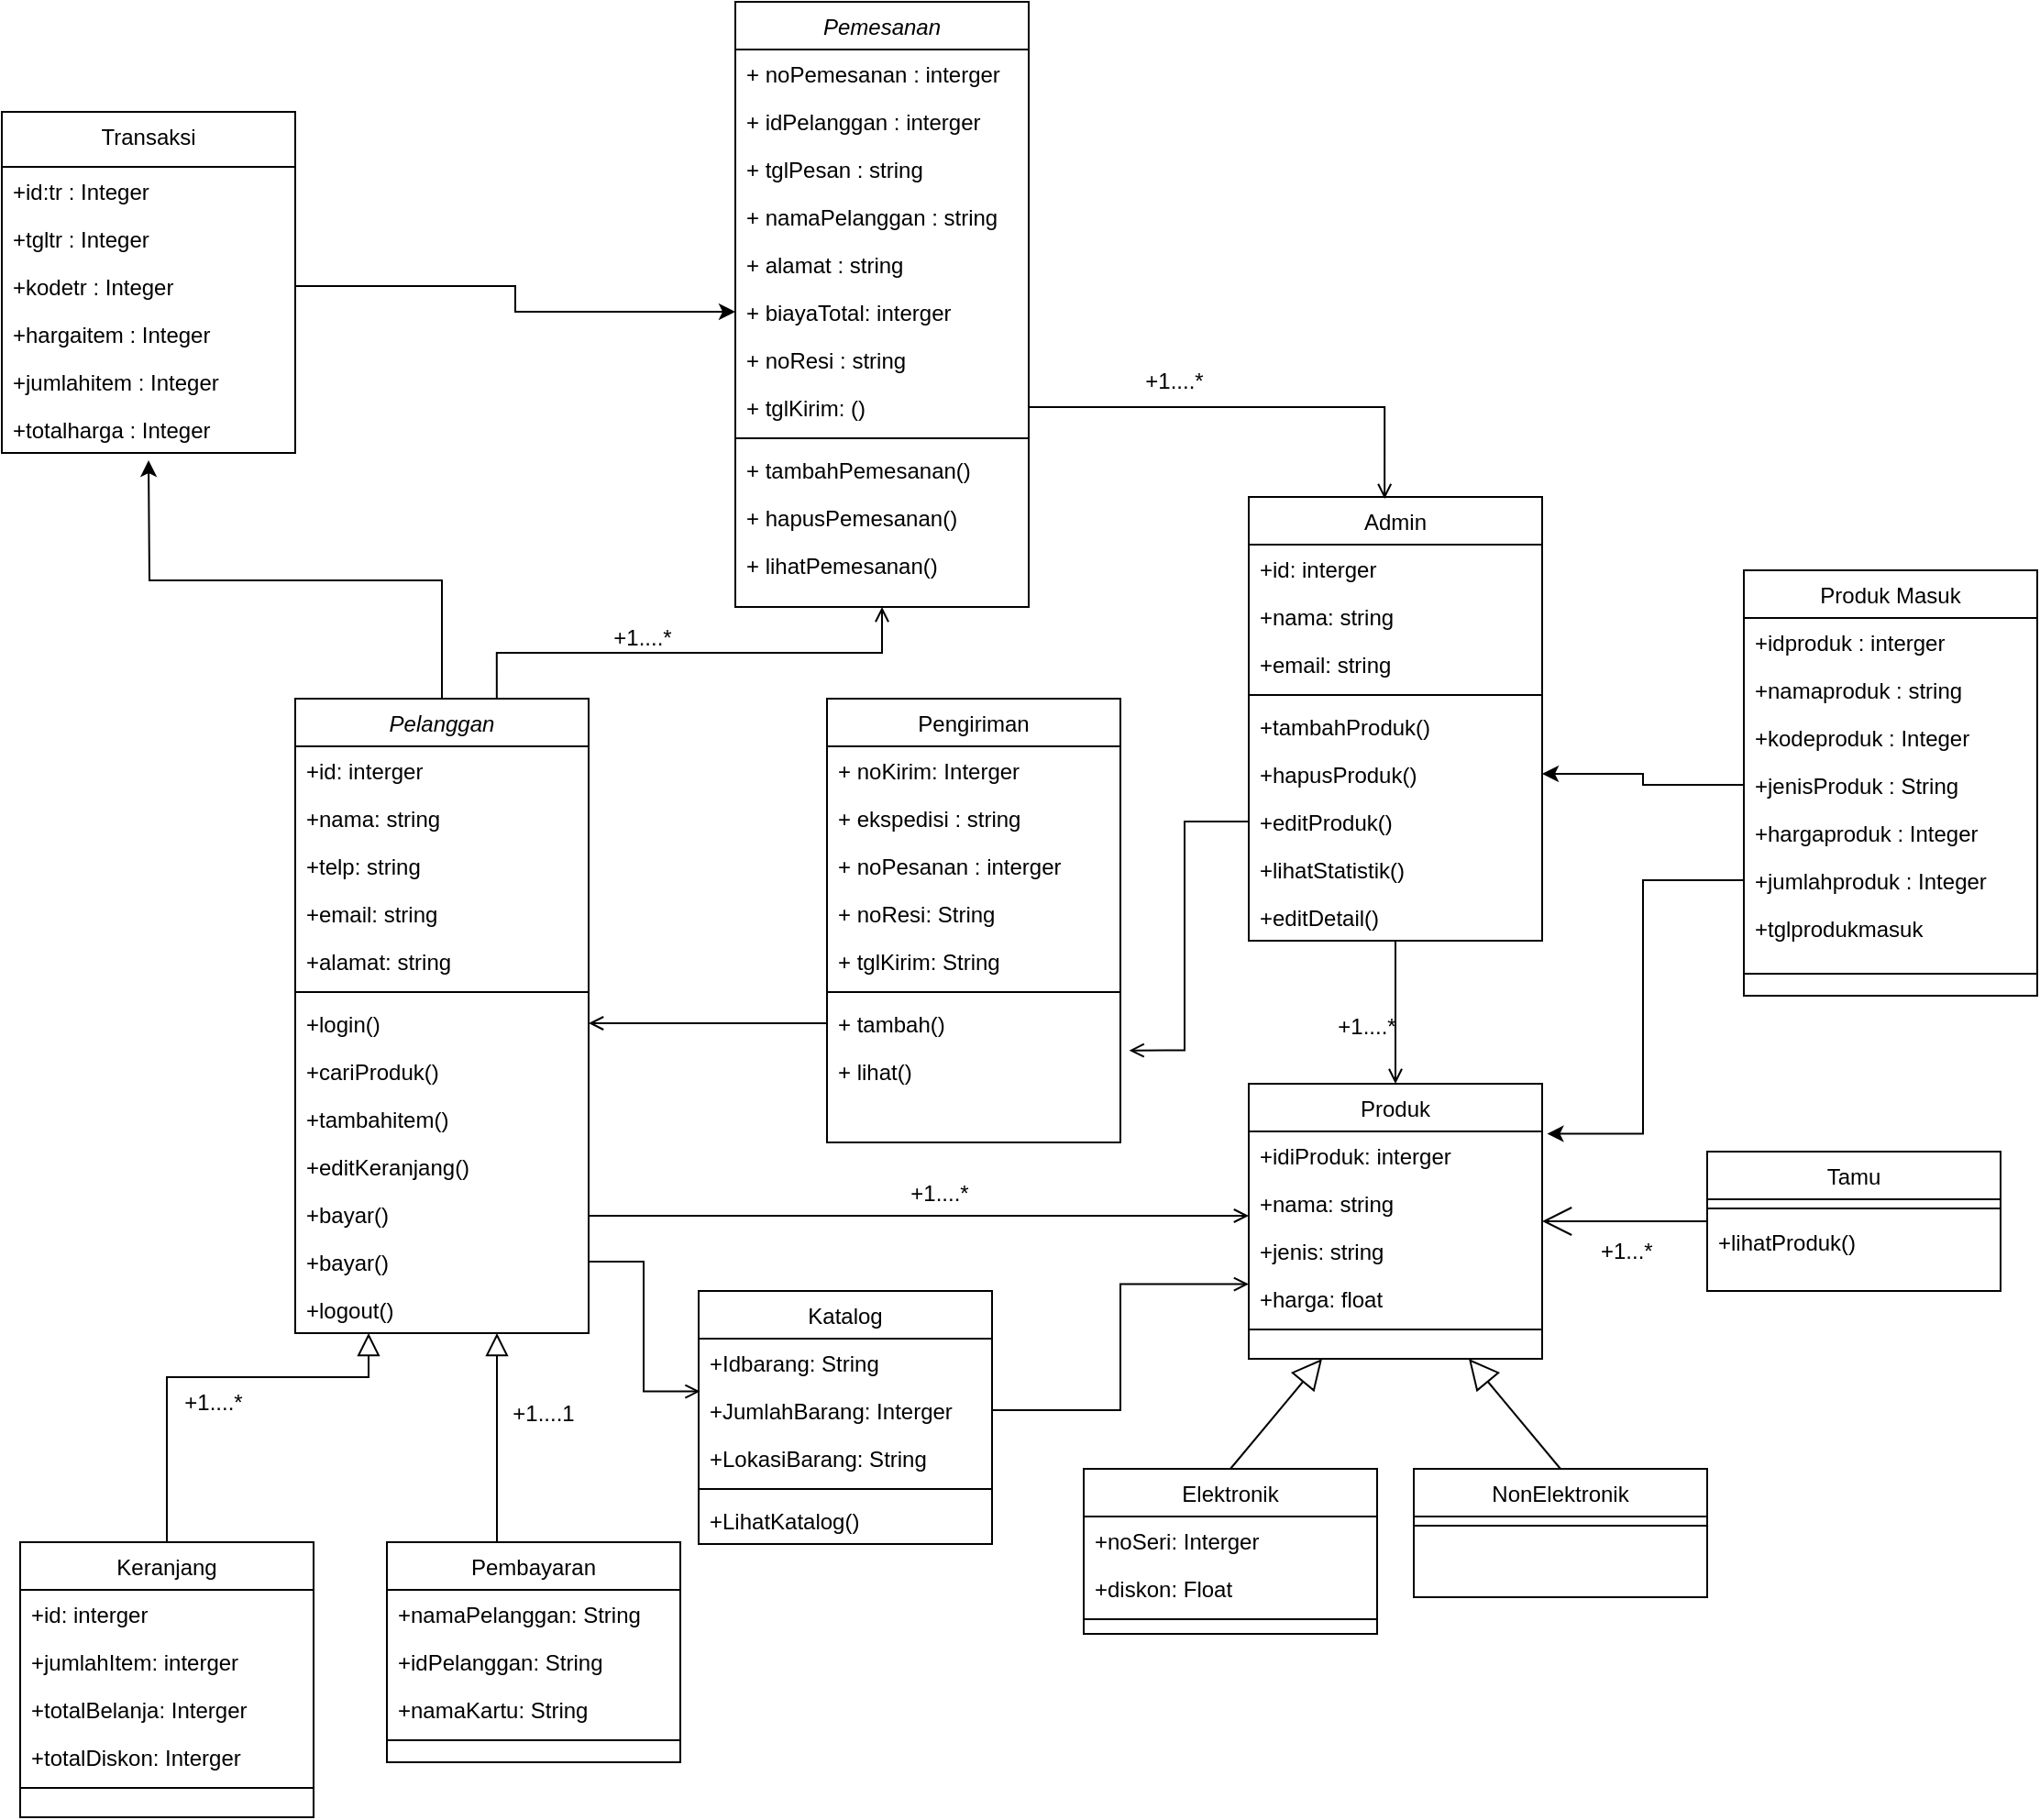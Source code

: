 <mxfile version="16.6.4" type="device"><diagram id="C5RBs43oDa-KdzZeNtuy" name="Page-1"><mxGraphModel dx="2323" dy="1776" grid="1" gridSize="10" guides="1" tooltips="1" connect="1" arrows="1" fold="1" page="1" pageScale="1" pageWidth="827" pageHeight="1169" math="0" shadow="0"><root><mxCell id="WIyWlLk6GJQsqaUBKTNV-0"/><mxCell id="WIyWlLk6GJQsqaUBKTNV-1" parent="WIyWlLk6GJQsqaUBKTNV-0"/><mxCell id="rlSRwvMMrG0tw45ZqBvC-10" style="edgeStyle=orthogonalEdgeStyle;rounded=0;orthogonalLoop=1;jettySize=auto;html=1;exitX=0.5;exitY=0;exitDx=0;exitDy=0;" edge="1" parent="WIyWlLk6GJQsqaUBKTNV-1" source="zkfFHV4jXpPFQw0GAbJ--0"><mxGeometry relative="1" as="geometry"><mxPoint y="-230" as="targetPoint"/></mxGeometry></mxCell><mxCell id="zkfFHV4jXpPFQw0GAbJ--0" value="Pelanggan" style="swimlane;fontStyle=2;align=center;verticalAlign=top;childLayout=stackLayout;horizontal=1;startSize=26;horizontalStack=0;resizeParent=1;resizeLast=0;collapsible=1;marginBottom=0;rounded=0;shadow=0;strokeWidth=1;" parent="WIyWlLk6GJQsqaUBKTNV-1" vertex="1"><mxGeometry x="80" y="-100" width="160" height="346" as="geometry"><mxRectangle x="230" y="140" width="160" height="26" as="alternateBounds"/></mxGeometry></mxCell><mxCell id="zkfFHV4jXpPFQw0GAbJ--1" value="+id: interger" style="text;align=left;verticalAlign=top;spacingLeft=4;spacingRight=4;overflow=hidden;rotatable=0;points=[[0,0.5],[1,0.5]];portConstraint=eastwest;" parent="zkfFHV4jXpPFQw0GAbJ--0" vertex="1"><mxGeometry y="26" width="160" height="26" as="geometry"/></mxCell><mxCell id="zkfFHV4jXpPFQw0GAbJ--2" value="+nama: string" style="text;align=left;verticalAlign=top;spacingLeft=4;spacingRight=4;overflow=hidden;rotatable=0;points=[[0,0.5],[1,0.5]];portConstraint=eastwest;rounded=0;shadow=0;html=0;" parent="zkfFHV4jXpPFQw0GAbJ--0" vertex="1"><mxGeometry y="52" width="160" height="26" as="geometry"/></mxCell><mxCell id="zkfFHV4jXpPFQw0GAbJ--3" value="+telp: string" style="text;align=left;verticalAlign=top;spacingLeft=4;spacingRight=4;overflow=hidden;rotatable=0;points=[[0,0.5],[1,0.5]];portConstraint=eastwest;rounded=0;shadow=0;html=0;" parent="zkfFHV4jXpPFQw0GAbJ--0" vertex="1"><mxGeometry y="78" width="160" height="26" as="geometry"/></mxCell><mxCell id="QtR96xDamvHmjxL80sc--0" value="+email: string" style="text;align=left;verticalAlign=top;spacingLeft=4;spacingRight=4;overflow=hidden;rotatable=0;points=[[0,0.5],[1,0.5]];portConstraint=eastwest;rounded=0;shadow=0;html=0;" parent="zkfFHV4jXpPFQw0GAbJ--0" vertex="1"><mxGeometry y="104" width="160" height="26" as="geometry"/></mxCell><mxCell id="QtR96xDamvHmjxL80sc--1" value="+alamat: string" style="text;align=left;verticalAlign=top;spacingLeft=4;spacingRight=4;overflow=hidden;rotatable=0;points=[[0,0.5],[1,0.5]];portConstraint=eastwest;rounded=0;shadow=0;html=0;" parent="zkfFHV4jXpPFQw0GAbJ--0" vertex="1"><mxGeometry y="130" width="160" height="26" as="geometry"/></mxCell><mxCell id="zkfFHV4jXpPFQw0GAbJ--4" value="" style="line;html=1;strokeWidth=1;align=left;verticalAlign=middle;spacingTop=-1;spacingLeft=3;spacingRight=3;rotatable=0;labelPosition=right;points=[];portConstraint=eastwest;" parent="zkfFHV4jXpPFQw0GAbJ--0" vertex="1"><mxGeometry y="156" width="160" height="8" as="geometry"/></mxCell><mxCell id="zkfFHV4jXpPFQw0GAbJ--5" value="+login()" style="text;align=left;verticalAlign=top;spacingLeft=4;spacingRight=4;overflow=hidden;rotatable=0;points=[[0,0.5],[1,0.5]];portConstraint=eastwest;" parent="zkfFHV4jXpPFQw0GAbJ--0" vertex="1"><mxGeometry y="164" width="160" height="26" as="geometry"/></mxCell><mxCell id="QtR96xDamvHmjxL80sc--2" value="+cariProduk()" style="text;align=left;verticalAlign=top;spacingLeft=4;spacingRight=4;overflow=hidden;rotatable=0;points=[[0,0.5],[1,0.5]];portConstraint=eastwest;" parent="zkfFHV4jXpPFQw0GAbJ--0" vertex="1"><mxGeometry y="190" width="160" height="26" as="geometry"/></mxCell><mxCell id="QtR96xDamvHmjxL80sc--3" value="+tambahitem()" style="text;align=left;verticalAlign=top;spacingLeft=4;spacingRight=4;overflow=hidden;rotatable=0;points=[[0,0.5],[1,0.5]];portConstraint=eastwest;" parent="zkfFHV4jXpPFQw0GAbJ--0" vertex="1"><mxGeometry y="216" width="160" height="26" as="geometry"/></mxCell><mxCell id="QtR96xDamvHmjxL80sc--4" value="+editKeranjang()" style="text;align=left;verticalAlign=top;spacingLeft=4;spacingRight=4;overflow=hidden;rotatable=0;points=[[0,0.5],[1,0.5]];portConstraint=eastwest;" parent="zkfFHV4jXpPFQw0GAbJ--0" vertex="1"><mxGeometry y="242" width="160" height="26" as="geometry"/></mxCell><mxCell id="QtR96xDamvHmjxL80sc--5" value="+bayar()" style="text;align=left;verticalAlign=top;spacingLeft=4;spacingRight=4;overflow=hidden;rotatable=0;points=[[0,0.5],[1,0.5]];portConstraint=eastwest;" parent="zkfFHV4jXpPFQw0GAbJ--0" vertex="1"><mxGeometry y="268" width="160" height="26" as="geometry"/></mxCell><mxCell id="QtR96xDamvHmjxL80sc--7" value="+bayar()" style="text;align=left;verticalAlign=top;spacingLeft=4;spacingRight=4;overflow=hidden;rotatable=0;points=[[0,0.5],[1,0.5]];portConstraint=eastwest;" parent="zkfFHV4jXpPFQw0GAbJ--0" vertex="1"><mxGeometry y="294" width="160" height="26" as="geometry"/></mxCell><mxCell id="QtR96xDamvHmjxL80sc--6" value="+logout()" style="text;align=left;verticalAlign=top;spacingLeft=4;spacingRight=4;overflow=hidden;rotatable=0;points=[[0,0.5],[1,0.5]];portConstraint=eastwest;" parent="zkfFHV4jXpPFQw0GAbJ--0" vertex="1"><mxGeometry y="320" width="160" height="26" as="geometry"/></mxCell><mxCell id="zkfFHV4jXpPFQw0GAbJ--6" value="Keranjang" style="swimlane;fontStyle=0;align=center;verticalAlign=top;childLayout=stackLayout;horizontal=1;startSize=26;horizontalStack=0;resizeParent=1;resizeLast=0;collapsible=1;marginBottom=0;rounded=0;shadow=0;strokeWidth=1;" parent="WIyWlLk6GJQsqaUBKTNV-1" vertex="1"><mxGeometry x="-70" y="360" width="160" height="150" as="geometry"><mxRectangle x="130" y="380" width="160" height="26" as="alternateBounds"/></mxGeometry></mxCell><mxCell id="zkfFHV4jXpPFQw0GAbJ--7" value="+id: interger" style="text;align=left;verticalAlign=top;spacingLeft=4;spacingRight=4;overflow=hidden;rotatable=0;points=[[0,0.5],[1,0.5]];portConstraint=eastwest;" parent="zkfFHV4jXpPFQw0GAbJ--6" vertex="1"><mxGeometry y="26" width="160" height="26" as="geometry"/></mxCell><mxCell id="zkfFHV4jXpPFQw0GAbJ--8" value="+jumlahItem: interger" style="text;align=left;verticalAlign=top;spacingLeft=4;spacingRight=4;overflow=hidden;rotatable=0;points=[[0,0.5],[1,0.5]];portConstraint=eastwest;rounded=0;shadow=0;html=0;" parent="zkfFHV4jXpPFQw0GAbJ--6" vertex="1"><mxGeometry y="52" width="160" height="26" as="geometry"/></mxCell><mxCell id="QtR96xDamvHmjxL80sc--15" value="+totalBelanja: Interger" style="text;align=left;verticalAlign=top;spacingLeft=4;spacingRight=4;overflow=hidden;rotatable=0;points=[[0,0.5],[1,0.5]];portConstraint=eastwest;" parent="zkfFHV4jXpPFQw0GAbJ--6" vertex="1"><mxGeometry y="78" width="160" height="26" as="geometry"/></mxCell><mxCell id="QtR96xDamvHmjxL80sc--16" value="+totalDiskon: Interger" style="text;align=left;verticalAlign=top;spacingLeft=4;spacingRight=4;overflow=hidden;rotatable=0;points=[[0,0.5],[1,0.5]];portConstraint=eastwest;" parent="zkfFHV4jXpPFQw0GAbJ--6" vertex="1"><mxGeometry y="104" width="160" height="26" as="geometry"/></mxCell><mxCell id="zkfFHV4jXpPFQw0GAbJ--9" value="" style="line;html=1;strokeWidth=1;align=left;verticalAlign=middle;spacingTop=-1;spacingLeft=3;spacingRight=3;rotatable=0;labelPosition=right;points=[];portConstraint=eastwest;" parent="zkfFHV4jXpPFQw0GAbJ--6" vertex="1"><mxGeometry y="130" width="160" height="8" as="geometry"/></mxCell><mxCell id="zkfFHV4jXpPFQw0GAbJ--12" value="" style="endArrow=block;endSize=10;endFill=0;shadow=0;strokeWidth=1;rounded=0;edgeStyle=elbowEdgeStyle;elbow=vertical;" parent="WIyWlLk6GJQsqaUBKTNV-1" source="zkfFHV4jXpPFQw0GAbJ--6" target="zkfFHV4jXpPFQw0GAbJ--0" edge="1"><mxGeometry width="160" relative="1" as="geometry"><mxPoint x="200" y="203" as="sourcePoint"/><mxPoint x="200" y="203" as="targetPoint"/><Array as="points"><mxPoint x="120" y="270"/></Array></mxGeometry></mxCell><mxCell id="zkfFHV4jXpPFQw0GAbJ--13" value="Pembayaran" style="swimlane;fontStyle=0;align=center;verticalAlign=top;childLayout=stackLayout;horizontal=1;startSize=26;horizontalStack=0;resizeParent=1;resizeLast=0;collapsible=1;marginBottom=0;rounded=0;shadow=0;strokeWidth=1;" parent="WIyWlLk6GJQsqaUBKTNV-1" vertex="1"><mxGeometry x="130" y="360" width="160" height="120" as="geometry"><mxRectangle x="340" y="380" width="170" height="26" as="alternateBounds"/></mxGeometry></mxCell><mxCell id="zkfFHV4jXpPFQw0GAbJ--14" value="+namaPelanggan: String" style="text;align=left;verticalAlign=top;spacingLeft=4;spacingRight=4;overflow=hidden;rotatable=0;points=[[0,0.5],[1,0.5]];portConstraint=eastwest;" parent="zkfFHV4jXpPFQw0GAbJ--13" vertex="1"><mxGeometry y="26" width="160" height="26" as="geometry"/></mxCell><mxCell id="QtR96xDamvHmjxL80sc--17" value="+idPelanggan: String" style="text;align=left;verticalAlign=top;spacingLeft=4;spacingRight=4;overflow=hidden;rotatable=0;points=[[0,0.5],[1,0.5]];portConstraint=eastwest;" parent="zkfFHV4jXpPFQw0GAbJ--13" vertex="1"><mxGeometry y="52" width="160" height="26" as="geometry"/></mxCell><mxCell id="QtR96xDamvHmjxL80sc--18" value="+namaKartu: String" style="text;align=left;verticalAlign=top;spacingLeft=4;spacingRight=4;overflow=hidden;rotatable=0;points=[[0,0.5],[1,0.5]];portConstraint=eastwest;" parent="zkfFHV4jXpPFQw0GAbJ--13" vertex="1"><mxGeometry y="78" width="160" height="26" as="geometry"/></mxCell><mxCell id="zkfFHV4jXpPFQw0GAbJ--15" value="" style="line;html=1;strokeWidth=1;align=left;verticalAlign=middle;spacingTop=-1;spacingLeft=3;spacingRight=3;rotatable=0;labelPosition=right;points=[];portConstraint=eastwest;" parent="zkfFHV4jXpPFQw0GAbJ--13" vertex="1"><mxGeometry y="104" width="160" height="8" as="geometry"/></mxCell><mxCell id="zkfFHV4jXpPFQw0GAbJ--16" value="" style="endArrow=block;endSize=10;endFill=0;shadow=0;strokeWidth=1;rounded=0;edgeStyle=elbowEdgeStyle;elbow=vertical;" parent="WIyWlLk6GJQsqaUBKTNV-1" source="zkfFHV4jXpPFQw0GAbJ--13" target="zkfFHV4jXpPFQw0GAbJ--0" edge="1"><mxGeometry width="160" relative="1" as="geometry"><mxPoint x="210" y="373" as="sourcePoint"/><mxPoint x="310" y="271" as="targetPoint"/><Array as="points"><mxPoint x="190" y="280"/></Array></mxGeometry></mxCell><mxCell id="zkfFHV4jXpPFQw0GAbJ--17" value="Produk" style="swimlane;fontStyle=0;align=center;verticalAlign=top;childLayout=stackLayout;horizontal=1;startSize=26;horizontalStack=0;resizeParent=1;resizeLast=0;collapsible=1;marginBottom=0;rounded=0;shadow=0;strokeWidth=1;" parent="WIyWlLk6GJQsqaUBKTNV-1" vertex="1"><mxGeometry x="600" y="110" width="160" height="150" as="geometry"><mxRectangle x="550" y="140" width="160" height="26" as="alternateBounds"/></mxGeometry></mxCell><mxCell id="zkfFHV4jXpPFQw0GAbJ--18" value="+idiProduk: interger" style="text;align=left;verticalAlign=top;spacingLeft=4;spacingRight=4;overflow=hidden;rotatable=0;points=[[0,0.5],[1,0.5]];portConstraint=eastwest;" parent="zkfFHV4jXpPFQw0GAbJ--17" vertex="1"><mxGeometry y="26" width="160" height="26" as="geometry"/></mxCell><mxCell id="zkfFHV4jXpPFQw0GAbJ--19" value="+nama: string" style="text;align=left;verticalAlign=top;spacingLeft=4;spacingRight=4;overflow=hidden;rotatable=0;points=[[0,0.5],[1,0.5]];portConstraint=eastwest;rounded=0;shadow=0;html=0;" parent="zkfFHV4jXpPFQw0GAbJ--17" vertex="1"><mxGeometry y="52" width="160" height="26" as="geometry"/></mxCell><mxCell id="zkfFHV4jXpPFQw0GAbJ--20" value="+jenis: string" style="text;align=left;verticalAlign=top;spacingLeft=4;spacingRight=4;overflow=hidden;rotatable=0;points=[[0,0.5],[1,0.5]];portConstraint=eastwest;rounded=0;shadow=0;html=0;" parent="zkfFHV4jXpPFQw0GAbJ--17" vertex="1"><mxGeometry y="78" width="160" height="26" as="geometry"/></mxCell><mxCell id="zkfFHV4jXpPFQw0GAbJ--21" value="+harga: float" style="text;align=left;verticalAlign=top;spacingLeft=4;spacingRight=4;overflow=hidden;rotatable=0;points=[[0,0.5],[1,0.5]];portConstraint=eastwest;rounded=0;shadow=0;html=0;" parent="zkfFHV4jXpPFQw0GAbJ--17" vertex="1"><mxGeometry y="104" width="160" height="26" as="geometry"/></mxCell><mxCell id="zkfFHV4jXpPFQw0GAbJ--23" value="" style="line;html=1;strokeWidth=1;align=left;verticalAlign=middle;spacingTop=-1;spacingLeft=3;spacingRight=3;rotatable=0;labelPosition=right;points=[];portConstraint=eastwest;" parent="zkfFHV4jXpPFQw0GAbJ--17" vertex="1"><mxGeometry y="130" width="160" height="8" as="geometry"/></mxCell><mxCell id="zkfFHV4jXpPFQw0GAbJ--26" value="" style="endArrow=open;shadow=0;strokeWidth=1;rounded=0;endFill=1;edgeStyle=elbowEdgeStyle;elbow=vertical;exitX=1;exitY=0.5;exitDx=0;exitDy=0;" parent="WIyWlLk6GJQsqaUBKTNV-1" source="QtR96xDamvHmjxL80sc--5" edge="1"><mxGeometry x="0.5" y="41" relative="1" as="geometry"><mxPoint x="360" y="182.995" as="sourcePoint"/><mxPoint x="600" y="182.995" as="targetPoint"/><mxPoint x="-40" y="32" as="offset"/></mxGeometry></mxCell><mxCell id="zkfFHV4jXpPFQw0GAbJ--28" value="" style="resizable=0;align=right;verticalAlign=bottom;labelBackgroundColor=none;fontSize=12;" parent="zkfFHV4jXpPFQw0GAbJ--26" connectable="0" vertex="1"><mxGeometry x="1" relative="1" as="geometry"><mxPoint x="-7" y="4" as="offset"/></mxGeometry></mxCell><mxCell id="zkfFHV4jXpPFQw0GAbJ--29" value="+1....*" style="text;html=1;resizable=0;points=[];;align=center;verticalAlign=middle;labelBackgroundColor=none;rounded=0;shadow=0;strokeWidth=1;fontSize=12;" parent="zkfFHV4jXpPFQw0GAbJ--26" vertex="1" connectable="0"><mxGeometry x="0.5" y="49" relative="1" as="geometry"><mxPoint x="-80" y="37" as="offset"/></mxGeometry></mxCell><mxCell id="UaAKFUii7prYwrloWA6o-2" style="edgeStyle=orthogonalEdgeStyle;rounded=0;orthogonalLoop=1;jettySize=auto;html=1;endArrow=open;endFill=0;" parent="WIyWlLk6GJQsqaUBKTNV-1" source="QtR96xDamvHmjxL80sc--8" target="zkfFHV4jXpPFQw0GAbJ--17" edge="1"><mxGeometry relative="1" as="geometry"/></mxCell><mxCell id="QtR96xDamvHmjxL80sc--8" value="Admin" style="swimlane;fontStyle=0;align=center;verticalAlign=top;childLayout=stackLayout;horizontal=1;startSize=26;horizontalStack=0;resizeParent=1;resizeLast=0;collapsible=1;marginBottom=0;rounded=0;shadow=0;strokeWidth=1;" parent="WIyWlLk6GJQsqaUBKTNV-1" vertex="1"><mxGeometry x="600" y="-210" width="160" height="242" as="geometry"><mxRectangle x="550" y="140" width="160" height="26" as="alternateBounds"/></mxGeometry></mxCell><mxCell id="QtR96xDamvHmjxL80sc--9" value="+id: interger" style="text;align=left;verticalAlign=top;spacingLeft=4;spacingRight=4;overflow=hidden;rotatable=0;points=[[0,0.5],[1,0.5]];portConstraint=eastwest;" parent="QtR96xDamvHmjxL80sc--8" vertex="1"><mxGeometry y="26" width="160" height="26" as="geometry"/></mxCell><mxCell id="QtR96xDamvHmjxL80sc--10" value="+nama: string" style="text;align=left;verticalAlign=top;spacingLeft=4;spacingRight=4;overflow=hidden;rotatable=0;points=[[0,0.5],[1,0.5]];portConstraint=eastwest;rounded=0;shadow=0;html=0;" parent="QtR96xDamvHmjxL80sc--8" vertex="1"><mxGeometry y="52" width="160" height="26" as="geometry"/></mxCell><mxCell id="QtR96xDamvHmjxL80sc--11" value="+email: string" style="text;align=left;verticalAlign=top;spacingLeft=4;spacingRight=4;overflow=hidden;rotatable=0;points=[[0,0.5],[1,0.5]];portConstraint=eastwest;rounded=0;shadow=0;html=0;" parent="QtR96xDamvHmjxL80sc--8" vertex="1"><mxGeometry y="78" width="160" height="26" as="geometry"/></mxCell><mxCell id="QtR96xDamvHmjxL80sc--13" value="" style="line;html=1;strokeWidth=1;align=left;verticalAlign=middle;spacingTop=-1;spacingLeft=3;spacingRight=3;rotatable=0;labelPosition=right;points=[];portConstraint=eastwest;" parent="QtR96xDamvHmjxL80sc--8" vertex="1"><mxGeometry y="104" width="160" height="8" as="geometry"/></mxCell><mxCell id="QtR96xDamvHmjxL80sc--14" value="+tambahProduk()" style="text;align=left;verticalAlign=top;spacingLeft=4;spacingRight=4;overflow=hidden;rotatable=0;points=[[0,0.5],[1,0.5]];portConstraint=eastwest;" parent="QtR96xDamvHmjxL80sc--8" vertex="1"><mxGeometry y="112" width="160" height="26" as="geometry"/></mxCell><mxCell id="QtR96xDamvHmjxL80sc--36" value="+hapusProduk()" style="text;align=left;verticalAlign=top;spacingLeft=4;spacingRight=4;overflow=hidden;rotatable=0;points=[[0,0.5],[1,0.5]];portConstraint=eastwest;" parent="QtR96xDamvHmjxL80sc--8" vertex="1"><mxGeometry y="138" width="160" height="26" as="geometry"/></mxCell><mxCell id="QtR96xDamvHmjxL80sc--37" value="+editProduk()" style="text;align=left;verticalAlign=top;spacingLeft=4;spacingRight=4;overflow=hidden;rotatable=0;points=[[0,0.5],[1,0.5]];portConstraint=eastwest;" parent="QtR96xDamvHmjxL80sc--8" vertex="1"><mxGeometry y="164" width="160" height="26" as="geometry"/></mxCell><mxCell id="QtR96xDamvHmjxL80sc--39" value="+lihatStatistik()" style="text;align=left;verticalAlign=top;spacingLeft=4;spacingRight=4;overflow=hidden;rotatable=0;points=[[0,0.5],[1,0.5]];portConstraint=eastwest;" parent="QtR96xDamvHmjxL80sc--8" vertex="1"><mxGeometry y="190" width="160" height="26" as="geometry"/></mxCell><mxCell id="QtR96xDamvHmjxL80sc--38" value="+editDetail()" style="text;align=left;verticalAlign=top;spacingLeft=4;spacingRight=4;overflow=hidden;rotatable=0;points=[[0,0.5],[1,0.5]];portConstraint=eastwest;" parent="QtR96xDamvHmjxL80sc--8" vertex="1"><mxGeometry y="216" width="160" height="26" as="geometry"/></mxCell><mxCell id="QtR96xDamvHmjxL80sc--28" style="rounded=0;orthogonalLoop=1;jettySize=auto;html=1;exitX=0.5;exitY=0;exitDx=0;exitDy=0;endArrow=block;endFill=0;endSize=14;entryX=0.25;entryY=1;entryDx=0;entryDy=0;" parent="WIyWlLk6GJQsqaUBKTNV-1" source="QtR96xDamvHmjxL80sc--19" target="zkfFHV4jXpPFQw0GAbJ--17" edge="1"><mxGeometry relative="1" as="geometry"><mxPoint x="650" y="260" as="targetPoint"/></mxGeometry></mxCell><mxCell id="QtR96xDamvHmjxL80sc--19" value="Elektronik" style="swimlane;fontStyle=0;align=center;verticalAlign=top;childLayout=stackLayout;horizontal=1;startSize=26;horizontalStack=0;resizeParent=1;resizeLast=0;collapsible=1;marginBottom=0;rounded=0;shadow=0;strokeWidth=1;" parent="WIyWlLk6GJQsqaUBKTNV-1" vertex="1"><mxGeometry x="510" y="320" width="160" height="90" as="geometry"><mxRectangle x="340" y="380" width="170" height="26" as="alternateBounds"/></mxGeometry></mxCell><mxCell id="QtR96xDamvHmjxL80sc--20" value="+noSeri: Interger" style="text;align=left;verticalAlign=top;spacingLeft=4;spacingRight=4;overflow=hidden;rotatable=0;points=[[0,0.5],[1,0.5]];portConstraint=eastwest;" parent="QtR96xDamvHmjxL80sc--19" vertex="1"><mxGeometry y="26" width="160" height="26" as="geometry"/></mxCell><mxCell id="QtR96xDamvHmjxL80sc--21" value="+diskon: Float" style="text;align=left;verticalAlign=top;spacingLeft=4;spacingRight=4;overflow=hidden;rotatable=0;points=[[0,0.5],[1,0.5]];portConstraint=eastwest;" parent="QtR96xDamvHmjxL80sc--19" vertex="1"><mxGeometry y="52" width="160" height="26" as="geometry"/></mxCell><mxCell id="QtR96xDamvHmjxL80sc--23" value="" style="line;html=1;strokeWidth=1;align=left;verticalAlign=middle;spacingTop=-1;spacingLeft=3;spacingRight=3;rotatable=0;labelPosition=right;points=[];portConstraint=eastwest;" parent="QtR96xDamvHmjxL80sc--19" vertex="1"><mxGeometry y="78" width="160" height="8" as="geometry"/></mxCell><mxCell id="QtR96xDamvHmjxL80sc--29" style="rounded=0;orthogonalLoop=1;jettySize=auto;html=1;exitX=0.5;exitY=0;exitDx=0;exitDy=0;entryX=0.75;entryY=1;entryDx=0;entryDy=0;endSize=14;endArrow=block;endFill=0;" parent="WIyWlLk6GJQsqaUBKTNV-1" source="QtR96xDamvHmjxL80sc--24" target="zkfFHV4jXpPFQw0GAbJ--17" edge="1"><mxGeometry relative="1" as="geometry"/></mxCell><mxCell id="QtR96xDamvHmjxL80sc--24" value="NonElektronik" style="swimlane;fontStyle=0;align=center;verticalAlign=top;childLayout=stackLayout;horizontal=1;startSize=26;horizontalStack=0;resizeParent=1;resizeLast=0;collapsible=1;marginBottom=0;rounded=0;shadow=0;strokeWidth=1;" parent="WIyWlLk6GJQsqaUBKTNV-1" vertex="1"><mxGeometry x="690" y="320" width="160" height="70" as="geometry"><mxRectangle x="340" y="380" width="170" height="26" as="alternateBounds"/></mxGeometry></mxCell><mxCell id="QtR96xDamvHmjxL80sc--27" value="" style="line;html=1;strokeWidth=1;align=left;verticalAlign=middle;spacingTop=-1;spacingLeft=3;spacingRight=3;rotatable=0;labelPosition=right;points=[];portConstraint=eastwest;" parent="QtR96xDamvHmjxL80sc--24" vertex="1"><mxGeometry y="26" width="160" height="10" as="geometry"/></mxCell><mxCell id="QtR96xDamvHmjxL80sc--30" value="Tamu" style="swimlane;fontStyle=0;align=center;verticalAlign=top;childLayout=stackLayout;horizontal=1;startSize=26;horizontalStack=0;resizeParent=1;resizeLast=0;collapsible=1;marginBottom=0;rounded=0;shadow=0;strokeWidth=1;" parent="WIyWlLk6GJQsqaUBKTNV-1" vertex="1"><mxGeometry x="850" y="147" width="160" height="76" as="geometry"><mxRectangle x="340" y="380" width="170" height="26" as="alternateBounds"/></mxGeometry></mxCell><mxCell id="QtR96xDamvHmjxL80sc--31" value="" style="line;html=1;strokeWidth=1;align=left;verticalAlign=middle;spacingTop=-1;spacingLeft=3;spacingRight=3;rotatable=0;labelPosition=right;points=[];portConstraint=eastwest;" parent="QtR96xDamvHmjxL80sc--30" vertex="1"><mxGeometry y="26" width="160" height="10" as="geometry"/></mxCell><mxCell id="QtR96xDamvHmjxL80sc--32" value="+lihatProduk()" style="text;align=left;verticalAlign=top;spacingLeft=4;spacingRight=4;overflow=hidden;rotatable=0;points=[[0,0.5],[1,0.5]];portConstraint=eastwest;" parent="QtR96xDamvHmjxL80sc--30" vertex="1"><mxGeometry y="36" width="160" height="26" as="geometry"/></mxCell><mxCell id="QtR96xDamvHmjxL80sc--33" style="rounded=0;orthogonalLoop=1;jettySize=auto;html=1;endSize=14;endArrow=open;endFill=0;" parent="WIyWlLk6GJQsqaUBKTNV-1" source="QtR96xDamvHmjxL80sc--30" target="zkfFHV4jXpPFQw0GAbJ--17" edge="1"><mxGeometry relative="1" as="geometry"><mxPoint x="850" y="190" as="sourcePoint"/><mxPoint x="800" y="130" as="targetPoint"/></mxGeometry></mxCell><mxCell id="QtR96xDamvHmjxL80sc--35" value="+1...*" style="resizable=0;align=left;verticalAlign=bottom;labelBackgroundColor=none;fontSize=12;" parent="WIyWlLk6GJQsqaUBKTNV-1" connectable="0" vertex="1"><mxGeometry x="790" y="209.996" as="geometry"/></mxCell><mxCell id="UaAKFUii7prYwrloWA6o-0" value="+1....1" style="text;html=1;resizable=0;points=[];;align=center;verticalAlign=middle;labelBackgroundColor=none;rounded=0;shadow=0;strokeWidth=1;fontSize=12;" parent="WIyWlLk6GJQsqaUBKTNV-1" vertex="1" connectable="0"><mxGeometry x="250.001" y="246.0" as="geometry"><mxPoint x="-35" y="44" as="offset"/></mxGeometry></mxCell><mxCell id="UaAKFUii7prYwrloWA6o-1" value="+1....*" style="text;html=1;resizable=0;points=[];;align=center;verticalAlign=middle;labelBackgroundColor=none;rounded=0;shadow=0;strokeWidth=1;fontSize=12;" parent="WIyWlLk6GJQsqaUBKTNV-1" vertex="1" connectable="0"><mxGeometry x="70.001" y="240.0" as="geometry"><mxPoint x="-35" y="44" as="offset"/></mxGeometry></mxCell><mxCell id="UaAKFUii7prYwrloWA6o-3" value="+1....*" style="text;html=1;resizable=0;points=[];;align=center;verticalAlign=middle;labelBackgroundColor=none;rounded=0;shadow=0;strokeWidth=1;fontSize=12;" parent="WIyWlLk6GJQsqaUBKTNV-1" vertex="1" connectable="0"><mxGeometry x="590.002" y="146.998" as="geometry"><mxPoint x="74" y="-68" as="offset"/></mxGeometry></mxCell><mxCell id="UaAKFUii7prYwrloWA6o-18" style="edgeStyle=orthogonalEdgeStyle;rounded=0;orthogonalLoop=1;jettySize=auto;html=1;exitX=0.5;exitY=1;exitDx=0;exitDy=0;entryX=0.687;entryY=0;entryDx=0;entryDy=0;entryPerimeter=0;endArrow=none;endFill=0;startArrow=open;startFill=0;" parent="WIyWlLk6GJQsqaUBKTNV-1" source="UaAKFUii7prYwrloWA6o-4" target="zkfFHV4jXpPFQw0GAbJ--0" edge="1"><mxGeometry relative="1" as="geometry"/></mxCell><mxCell id="UaAKFUii7prYwrloWA6o-4" value="Pemesanan" style="swimlane;fontStyle=2;align=center;verticalAlign=top;childLayout=stackLayout;horizontal=1;startSize=26;horizontalStack=0;resizeParent=1;resizeLast=0;collapsible=1;marginBottom=0;rounded=0;shadow=0;strokeWidth=1;" parent="WIyWlLk6GJQsqaUBKTNV-1" vertex="1"><mxGeometry x="320" y="-480" width="160" height="330" as="geometry"><mxRectangle x="230" y="140" width="160" height="26" as="alternateBounds"/></mxGeometry></mxCell><mxCell id="UaAKFUii7prYwrloWA6o-5" value="+ noPemesanan : interger" style="text;align=left;verticalAlign=top;spacingLeft=4;spacingRight=4;overflow=hidden;rotatable=0;points=[[0,0.5],[1,0.5]];portConstraint=eastwest;" parent="UaAKFUii7prYwrloWA6o-4" vertex="1"><mxGeometry y="26" width="160" height="26" as="geometry"/></mxCell><mxCell id="UaAKFUii7prYwrloWA6o-6" value="+ idPelanggan : interger" style="text;align=left;verticalAlign=top;spacingLeft=4;spacingRight=4;overflow=hidden;rotatable=0;points=[[0,0.5],[1,0.5]];portConstraint=eastwest;rounded=0;shadow=0;html=0;" parent="UaAKFUii7prYwrloWA6o-4" vertex="1"><mxGeometry y="52" width="160" height="26" as="geometry"/></mxCell><mxCell id="UaAKFUii7prYwrloWA6o-7" value="+ tglPesan : string" style="text;align=left;verticalAlign=top;spacingLeft=4;spacingRight=4;overflow=hidden;rotatable=0;points=[[0,0.5],[1,0.5]];portConstraint=eastwest;rounded=0;shadow=0;html=0;" parent="UaAKFUii7prYwrloWA6o-4" vertex="1"><mxGeometry y="78" width="160" height="26" as="geometry"/></mxCell><mxCell id="UaAKFUii7prYwrloWA6o-8" value="+ namaPelanggan : string" style="text;align=left;verticalAlign=top;spacingLeft=4;spacingRight=4;overflow=hidden;rotatable=0;points=[[0,0.5],[1,0.5]];portConstraint=eastwest;rounded=0;shadow=0;html=0;" parent="UaAKFUii7prYwrloWA6o-4" vertex="1"><mxGeometry y="104" width="160" height="26" as="geometry"/></mxCell><mxCell id="UaAKFUii7prYwrloWA6o-9" value="+ alamat : string" style="text;align=left;verticalAlign=top;spacingLeft=4;spacingRight=4;overflow=hidden;rotatable=0;points=[[0,0.5],[1,0.5]];portConstraint=eastwest;rounded=0;shadow=0;html=0;" parent="UaAKFUii7prYwrloWA6o-4" vertex="1"><mxGeometry y="130" width="160" height="26" as="geometry"/></mxCell><mxCell id="UaAKFUii7prYwrloWA6o-10" value="+ biayaTotal: interger" style="text;align=left;verticalAlign=top;spacingLeft=4;spacingRight=4;overflow=hidden;rotatable=0;points=[[0,0.5],[1,0.5]];portConstraint=eastwest;rounded=0;shadow=0;html=0;" parent="UaAKFUii7prYwrloWA6o-4" vertex="1"><mxGeometry y="156" width="160" height="26" as="geometry"/></mxCell><mxCell id="UaAKFUii7prYwrloWA6o-11" value="+ noResi : string" style="text;align=left;verticalAlign=top;spacingLeft=4;spacingRight=4;overflow=hidden;rotatable=0;points=[[0,0.5],[1,0.5]];portConstraint=eastwest;rounded=0;shadow=0;html=0;" parent="UaAKFUii7prYwrloWA6o-4" vertex="1"><mxGeometry y="182" width="160" height="26" as="geometry"/></mxCell><mxCell id="UaAKFUii7prYwrloWA6o-12" value="+ tglKirim: ()" style="text;align=left;verticalAlign=top;spacingLeft=4;spacingRight=4;overflow=hidden;rotatable=0;points=[[0,0.5],[1,0.5]];portConstraint=eastwest;rounded=0;shadow=0;html=0;" parent="UaAKFUii7prYwrloWA6o-4" vertex="1"><mxGeometry y="208" width="160" height="26" as="geometry"/></mxCell><mxCell id="UaAKFUii7prYwrloWA6o-13" value="" style="line;html=1;strokeWidth=1;align=left;verticalAlign=middle;spacingTop=-1;spacingLeft=3;spacingRight=3;rotatable=0;labelPosition=right;points=[];portConstraint=eastwest;" parent="UaAKFUii7prYwrloWA6o-4" vertex="1"><mxGeometry y="234" width="160" height="8" as="geometry"/></mxCell><mxCell id="UaAKFUii7prYwrloWA6o-14" value="+ tambahPemesanan()" style="text;align=left;verticalAlign=top;spacingLeft=4;spacingRight=4;overflow=hidden;rotatable=0;points=[[0,0.5],[1,0.5]];portConstraint=eastwest;rounded=0;shadow=0;html=0;" parent="UaAKFUii7prYwrloWA6o-4" vertex="1"><mxGeometry y="242" width="160" height="26" as="geometry"/></mxCell><mxCell id="UaAKFUii7prYwrloWA6o-15" value="+ hapusPemesanan()" style="text;align=left;verticalAlign=top;spacingLeft=4;spacingRight=4;overflow=hidden;rotatable=0;points=[[0,0.5],[1,0.5]];portConstraint=eastwest;rounded=0;shadow=0;html=0;" parent="UaAKFUii7prYwrloWA6o-4" vertex="1"><mxGeometry y="268" width="160" height="26" as="geometry"/></mxCell><mxCell id="UaAKFUii7prYwrloWA6o-16" value="+ lihatPemesanan()" style="text;align=left;verticalAlign=top;spacingLeft=4;spacingRight=4;overflow=hidden;rotatable=0;points=[[0,0.5],[1,0.5]];portConstraint=eastwest;rounded=0;shadow=0;html=0;" parent="UaAKFUii7prYwrloWA6o-4" vertex="1"><mxGeometry y="294" width="160" height="26" as="geometry"/></mxCell><mxCell id="UaAKFUii7prYwrloWA6o-19" style="edgeStyle=orthogonalEdgeStyle;rounded=0;orthogonalLoop=1;jettySize=auto;html=1;exitX=1;exitY=0.5;exitDx=0;exitDy=0;entryX=0.463;entryY=0.004;entryDx=0;entryDy=0;entryPerimeter=0;startArrow=none;startFill=0;endArrow=open;endFill=0;" parent="WIyWlLk6GJQsqaUBKTNV-1" source="UaAKFUii7prYwrloWA6o-12" target="QtR96xDamvHmjxL80sc--8" edge="1"><mxGeometry relative="1" as="geometry"/></mxCell><mxCell id="UaAKFUii7prYwrloWA6o-20" value="+1....*" style="text;html=1;resizable=0;points=[];;align=center;verticalAlign=middle;labelBackgroundColor=none;rounded=0;shadow=0;strokeWidth=1;fontSize=12;" parent="WIyWlLk6GJQsqaUBKTNV-1" vertex="1" connectable="0"><mxGeometry x="430.003" y="190.001" as="geometry"><mxPoint x="-161" y="-323" as="offset"/></mxGeometry></mxCell><mxCell id="UaAKFUii7prYwrloWA6o-21" value="+1....*" style="text;html=1;resizable=0;points=[];;align=center;verticalAlign=middle;labelBackgroundColor=none;rounded=0;shadow=0;strokeWidth=1;fontSize=12;" parent="WIyWlLk6GJQsqaUBKTNV-1" vertex="1" connectable="0"><mxGeometry x="720.003" y="50.001" as="geometry"><mxPoint x="-161" y="-323" as="offset"/></mxGeometry></mxCell><mxCell id="UaAKFUii7prYwrloWA6o-22" value="Pengiriman" style="swimlane;fontStyle=0;align=center;verticalAlign=top;childLayout=stackLayout;horizontal=1;startSize=26;horizontalStack=0;resizeParent=1;resizeLast=0;collapsible=1;marginBottom=0;rounded=0;shadow=0;strokeWidth=1;" parent="WIyWlLk6GJQsqaUBKTNV-1" vertex="1"><mxGeometry x="370" y="-100" width="160" height="242" as="geometry"><mxRectangle x="550" y="140" width="160" height="26" as="alternateBounds"/></mxGeometry></mxCell><mxCell id="UaAKFUii7prYwrloWA6o-23" value="+ noKirim: Interger" style="text;align=left;verticalAlign=top;spacingLeft=4;spacingRight=4;overflow=hidden;rotatable=0;points=[[0,0.5],[1,0.5]];portConstraint=eastwest;" parent="UaAKFUii7prYwrloWA6o-22" vertex="1"><mxGeometry y="26" width="160" height="26" as="geometry"/></mxCell><mxCell id="UaAKFUii7prYwrloWA6o-24" value="+ ekspedisi : string" style="text;align=left;verticalAlign=top;spacingLeft=4;spacingRight=4;overflow=hidden;rotatable=0;points=[[0,0.5],[1,0.5]];portConstraint=eastwest;rounded=0;shadow=0;html=0;" parent="UaAKFUii7prYwrloWA6o-22" vertex="1"><mxGeometry y="52" width="160" height="26" as="geometry"/></mxCell><mxCell id="UaAKFUii7prYwrloWA6o-25" value="+ noPesanan : interger" style="text;align=left;verticalAlign=top;spacingLeft=4;spacingRight=4;overflow=hidden;rotatable=0;points=[[0,0.5],[1,0.5]];portConstraint=eastwest;rounded=0;shadow=0;html=0;" parent="UaAKFUii7prYwrloWA6o-22" vertex="1"><mxGeometry y="78" width="160" height="26" as="geometry"/></mxCell><mxCell id="UaAKFUii7prYwrloWA6o-26" value="+ noResi: String" style="text;align=left;verticalAlign=top;spacingLeft=4;spacingRight=4;overflow=hidden;rotatable=0;points=[[0,0.5],[1,0.5]];portConstraint=eastwest;" parent="UaAKFUii7prYwrloWA6o-22" vertex="1"><mxGeometry y="104" width="160" height="26" as="geometry"/></mxCell><mxCell id="UaAKFUii7prYwrloWA6o-27" value="+ tglKirim: String" style="text;align=left;verticalAlign=top;spacingLeft=4;spacingRight=4;overflow=hidden;rotatable=0;points=[[0,0.5],[1,0.5]];portConstraint=eastwest;" parent="UaAKFUii7prYwrloWA6o-22" vertex="1"><mxGeometry y="130" width="160" height="26" as="geometry"/></mxCell><mxCell id="UaAKFUii7prYwrloWA6o-28" value="" style="line;html=1;strokeWidth=1;align=left;verticalAlign=middle;spacingTop=-1;spacingLeft=3;spacingRight=3;rotatable=0;labelPosition=right;points=[];portConstraint=eastwest;" parent="UaAKFUii7prYwrloWA6o-22" vertex="1"><mxGeometry y="156" width="160" height="8" as="geometry"/></mxCell><mxCell id="UaAKFUii7prYwrloWA6o-29" value="+ tambah()" style="text;align=left;verticalAlign=top;spacingLeft=4;spacingRight=4;overflow=hidden;rotatable=0;points=[[0,0.5],[1,0.5]];portConstraint=eastwest;" parent="UaAKFUii7prYwrloWA6o-22" vertex="1"><mxGeometry y="164" width="160" height="26" as="geometry"/></mxCell><mxCell id="UaAKFUii7prYwrloWA6o-30" value="+ lihat()" style="text;align=left;verticalAlign=top;spacingLeft=4;spacingRight=4;overflow=hidden;rotatable=0;points=[[0,0.5],[1,0.5]];portConstraint=eastwest;" parent="UaAKFUii7prYwrloWA6o-22" vertex="1"><mxGeometry y="190" width="160" height="26" as="geometry"/></mxCell><mxCell id="UaAKFUii7prYwrloWA6o-31" style="edgeStyle=orthogonalEdgeStyle;rounded=0;orthogonalLoop=1;jettySize=auto;html=1;exitX=0;exitY=0.5;exitDx=0;exitDy=0;entryX=1.03;entryY=0.07;entryDx=0;entryDy=0;entryPerimeter=0;startArrow=none;startFill=0;endArrow=open;endFill=0;" parent="WIyWlLk6GJQsqaUBKTNV-1" source="QtR96xDamvHmjxL80sc--37" target="UaAKFUii7prYwrloWA6o-30" edge="1"><mxGeometry relative="1" as="geometry"/></mxCell><mxCell id="UaAKFUii7prYwrloWA6o-32" style="edgeStyle=orthogonalEdgeStyle;rounded=0;orthogonalLoop=1;jettySize=auto;html=1;exitX=0;exitY=0.5;exitDx=0;exitDy=0;entryX=1;entryY=0.5;entryDx=0;entryDy=0;startArrow=none;startFill=0;endArrow=open;endFill=0;" parent="WIyWlLk6GJQsqaUBKTNV-1" source="UaAKFUii7prYwrloWA6o-29" target="zkfFHV4jXpPFQw0GAbJ--5" edge="1"><mxGeometry relative="1" as="geometry"/></mxCell><mxCell id="UaAKFUii7prYwrloWA6o-45" value="Katalog" style="swimlane;fontStyle=0;align=center;verticalAlign=top;childLayout=stackLayout;horizontal=1;startSize=26;horizontalStack=0;resizeParent=1;resizeLast=0;collapsible=1;marginBottom=0;rounded=0;shadow=0;strokeWidth=1;" parent="WIyWlLk6GJQsqaUBKTNV-1" vertex="1"><mxGeometry x="300" y="223" width="160" height="138" as="geometry"><mxRectangle x="340" y="380" width="170" height="26" as="alternateBounds"/></mxGeometry></mxCell><mxCell id="UaAKFUii7prYwrloWA6o-46" value="+Idbarang: String" style="text;align=left;verticalAlign=top;spacingLeft=4;spacingRight=4;overflow=hidden;rotatable=0;points=[[0,0.5],[1,0.5]];portConstraint=eastwest;" parent="UaAKFUii7prYwrloWA6o-45" vertex="1"><mxGeometry y="26" width="160" height="26" as="geometry"/></mxCell><mxCell id="UaAKFUii7prYwrloWA6o-47" value="+JumlahBarang: Interger" style="text;align=left;verticalAlign=top;spacingLeft=4;spacingRight=4;overflow=hidden;rotatable=0;points=[[0,0.5],[1,0.5]];portConstraint=eastwest;" parent="UaAKFUii7prYwrloWA6o-45" vertex="1"><mxGeometry y="52" width="160" height="26" as="geometry"/></mxCell><mxCell id="UaAKFUii7prYwrloWA6o-48" value="+LokasiBarang: String" style="text;align=left;verticalAlign=top;spacingLeft=4;spacingRight=4;overflow=hidden;rotatable=0;points=[[0,0.5],[1,0.5]];portConstraint=eastwest;" parent="UaAKFUii7prYwrloWA6o-45" vertex="1"><mxGeometry y="78" width="160" height="26" as="geometry"/></mxCell><mxCell id="UaAKFUii7prYwrloWA6o-49" value="" style="line;html=1;strokeWidth=1;align=left;verticalAlign=middle;spacingTop=-1;spacingLeft=3;spacingRight=3;rotatable=0;labelPosition=right;points=[];portConstraint=eastwest;" parent="UaAKFUii7prYwrloWA6o-45" vertex="1"><mxGeometry y="104" width="160" height="8" as="geometry"/></mxCell><mxCell id="UaAKFUii7prYwrloWA6o-50" value="+LihatKatalog()" style="text;align=left;verticalAlign=top;spacingLeft=4;spacingRight=4;overflow=hidden;rotatable=0;points=[[0,0.5],[1,0.5]];portConstraint=eastwest;" parent="UaAKFUii7prYwrloWA6o-45" vertex="1"><mxGeometry y="112" width="160" height="26" as="geometry"/></mxCell><mxCell id="UaAKFUii7prYwrloWA6o-51" style="edgeStyle=orthogonalEdgeStyle;rounded=0;orthogonalLoop=1;jettySize=auto;html=1;exitX=1;exitY=0.5;exitDx=0;exitDy=0;entryX=0.005;entryY=1.107;entryDx=0;entryDy=0;entryPerimeter=0;startArrow=none;startFill=0;endArrow=open;endFill=0;" parent="WIyWlLk6GJQsqaUBKTNV-1" source="QtR96xDamvHmjxL80sc--7" target="UaAKFUii7prYwrloWA6o-46" edge="1"><mxGeometry relative="1" as="geometry"/></mxCell><mxCell id="UaAKFUii7prYwrloWA6o-52" style="edgeStyle=orthogonalEdgeStyle;rounded=0;orthogonalLoop=1;jettySize=auto;html=1;exitX=1;exitY=0.5;exitDx=0;exitDy=0;entryX=0;entryY=0.202;entryDx=0;entryDy=0;entryPerimeter=0;startArrow=none;startFill=0;endArrow=open;endFill=0;" parent="WIyWlLk6GJQsqaUBKTNV-1" source="UaAKFUii7prYwrloWA6o-47" target="zkfFHV4jXpPFQw0GAbJ--21" edge="1"><mxGeometry relative="1" as="geometry"/></mxCell><mxCell id="rlSRwvMMrG0tw45ZqBvC-0" value="Transaksi" style="swimlane;fontStyle=0;align=center;verticalAlign=top;childLayout=stackLayout;horizontal=1;startSize=30;horizontalStack=0;resizeParent=1;resizeLast=0;collapsible=1;marginBottom=0;rounded=0;shadow=0;strokeWidth=1;" vertex="1" parent="WIyWlLk6GJQsqaUBKTNV-1"><mxGeometry x="-80" y="-420" width="160" height="186" as="geometry"><mxRectangle x="340" y="380" width="170" height="26" as="alternateBounds"/></mxGeometry></mxCell><mxCell id="rlSRwvMMrG0tw45ZqBvC-1" value="+id:tr : Integer" style="text;align=left;verticalAlign=top;spacingLeft=4;spacingRight=4;overflow=hidden;rotatable=0;points=[[0,0.5],[1,0.5]];portConstraint=eastwest;" vertex="1" parent="rlSRwvMMrG0tw45ZqBvC-0"><mxGeometry y="30" width="160" height="26" as="geometry"/></mxCell><mxCell id="rlSRwvMMrG0tw45ZqBvC-2" value="+tgltr : Integer" style="text;align=left;verticalAlign=top;spacingLeft=4;spacingRight=4;overflow=hidden;rotatable=0;points=[[0,0.5],[1,0.5]];portConstraint=eastwest;" vertex="1" parent="rlSRwvMMrG0tw45ZqBvC-0"><mxGeometry y="56" width="160" height="26" as="geometry"/></mxCell><mxCell id="rlSRwvMMrG0tw45ZqBvC-4" value="+kodetr : Integer" style="text;align=left;verticalAlign=top;spacingLeft=4;spacingRight=4;overflow=hidden;rotatable=0;points=[[0,0.5],[1,0.5]];portConstraint=eastwest;" vertex="1" parent="rlSRwvMMrG0tw45ZqBvC-0"><mxGeometry y="82" width="160" height="26" as="geometry"/></mxCell><mxCell id="rlSRwvMMrG0tw45ZqBvC-6" value="+hargaitem : Integer" style="text;align=left;verticalAlign=top;spacingLeft=4;spacingRight=4;overflow=hidden;rotatable=0;points=[[0,0.5],[1,0.5]];portConstraint=eastwest;" vertex="1" parent="rlSRwvMMrG0tw45ZqBvC-0"><mxGeometry y="108" width="160" height="26" as="geometry"/></mxCell><mxCell id="rlSRwvMMrG0tw45ZqBvC-7" value="+jumlahitem : Integer" style="text;align=left;verticalAlign=top;spacingLeft=4;spacingRight=4;overflow=hidden;rotatable=0;points=[[0,0.5],[1,0.5]];portConstraint=eastwest;" vertex="1" parent="rlSRwvMMrG0tw45ZqBvC-0"><mxGeometry y="134" width="160" height="26" as="geometry"/></mxCell><mxCell id="rlSRwvMMrG0tw45ZqBvC-9" style="edgeStyle=orthogonalEdgeStyle;rounded=0;orthogonalLoop=1;jettySize=auto;html=1;exitX=1;exitY=0.5;exitDx=0;exitDy=0;entryX=0;entryY=0.5;entryDx=0;entryDy=0;" edge="1" parent="WIyWlLk6GJQsqaUBKTNV-1" source="rlSRwvMMrG0tw45ZqBvC-4" target="UaAKFUii7prYwrloWA6o-10"><mxGeometry relative="1" as="geometry"/></mxCell><mxCell id="rlSRwvMMrG0tw45ZqBvC-8" value="+totalharga : Integer" style="text;align=left;verticalAlign=top;spacingLeft=4;spacingRight=4;overflow=hidden;rotatable=0;points=[[0,0.5],[1,0.5]];portConstraint=eastwest;" vertex="1" parent="WIyWlLk6GJQsqaUBKTNV-1"><mxGeometry x="-80" y="-260" width="160" height="26" as="geometry"/></mxCell><mxCell id="rlSRwvMMrG0tw45ZqBvC-11" value="Produk Masuk" style="swimlane;fontStyle=0;align=center;verticalAlign=top;childLayout=stackLayout;horizontal=1;startSize=26;horizontalStack=0;resizeParent=1;resizeLast=0;collapsible=1;marginBottom=0;rounded=0;shadow=0;strokeWidth=1;" vertex="1" parent="WIyWlLk6GJQsqaUBKTNV-1"><mxGeometry x="870" y="-170" width="160" height="232" as="geometry"><mxRectangle x="130" y="380" width="160" height="26" as="alternateBounds"/></mxGeometry></mxCell><mxCell id="rlSRwvMMrG0tw45ZqBvC-12" value="+idproduk : interger" style="text;align=left;verticalAlign=top;spacingLeft=4;spacingRight=4;overflow=hidden;rotatable=0;points=[[0,0.5],[1,0.5]];portConstraint=eastwest;" vertex="1" parent="rlSRwvMMrG0tw45ZqBvC-11"><mxGeometry y="26" width="160" height="26" as="geometry"/></mxCell><mxCell id="rlSRwvMMrG0tw45ZqBvC-13" value="+namaproduk : string" style="text;align=left;verticalAlign=top;spacingLeft=4;spacingRight=4;overflow=hidden;rotatable=0;points=[[0,0.5],[1,0.5]];portConstraint=eastwest;rounded=0;shadow=0;html=0;" vertex="1" parent="rlSRwvMMrG0tw45ZqBvC-11"><mxGeometry y="52" width="160" height="26" as="geometry"/></mxCell><mxCell id="rlSRwvMMrG0tw45ZqBvC-14" value="+kodeproduk : Integer" style="text;align=left;verticalAlign=top;spacingLeft=4;spacingRight=4;overflow=hidden;rotatable=0;points=[[0,0.5],[1,0.5]];portConstraint=eastwest;" vertex="1" parent="rlSRwvMMrG0tw45ZqBvC-11"><mxGeometry y="78" width="160" height="26" as="geometry"/></mxCell><mxCell id="rlSRwvMMrG0tw45ZqBvC-15" value="+jenisProduk : String" style="text;align=left;verticalAlign=top;spacingLeft=4;spacingRight=4;overflow=hidden;rotatable=0;points=[[0,0.5],[1,0.5]];portConstraint=eastwest;" vertex="1" parent="rlSRwvMMrG0tw45ZqBvC-11"><mxGeometry y="104" width="160" height="26" as="geometry"/></mxCell><mxCell id="rlSRwvMMrG0tw45ZqBvC-17" value="+hargaproduk : Integer" style="text;align=left;verticalAlign=top;spacingLeft=4;spacingRight=4;overflow=hidden;rotatable=0;points=[[0,0.5],[1,0.5]];portConstraint=eastwest;" vertex="1" parent="rlSRwvMMrG0tw45ZqBvC-11"><mxGeometry y="130" width="160" height="26" as="geometry"/></mxCell><mxCell id="rlSRwvMMrG0tw45ZqBvC-18" value="+jumlahproduk : Integer" style="text;align=left;verticalAlign=top;spacingLeft=4;spacingRight=4;overflow=hidden;rotatable=0;points=[[0,0.5],[1,0.5]];portConstraint=eastwest;" vertex="1" parent="rlSRwvMMrG0tw45ZqBvC-11"><mxGeometry y="156" width="160" height="26" as="geometry"/></mxCell><mxCell id="rlSRwvMMrG0tw45ZqBvC-19" value="+tglprodukmasuk" style="text;align=left;verticalAlign=top;spacingLeft=4;spacingRight=4;overflow=hidden;rotatable=0;points=[[0,0.5],[1,0.5]];portConstraint=eastwest;" vertex="1" parent="rlSRwvMMrG0tw45ZqBvC-11"><mxGeometry y="182" width="160" height="26" as="geometry"/></mxCell><mxCell id="rlSRwvMMrG0tw45ZqBvC-16" value="" style="line;html=1;strokeWidth=1;align=left;verticalAlign=middle;spacingTop=-1;spacingLeft=3;spacingRight=3;rotatable=0;labelPosition=right;points=[];portConstraint=eastwest;" vertex="1" parent="rlSRwvMMrG0tw45ZqBvC-11"><mxGeometry y="208" width="160" height="24" as="geometry"/></mxCell><mxCell id="rlSRwvMMrG0tw45ZqBvC-20" style="edgeStyle=orthogonalEdgeStyle;rounded=0;orthogonalLoop=1;jettySize=auto;html=1;exitX=0;exitY=0.5;exitDx=0;exitDy=0;entryX=1;entryY=0.5;entryDx=0;entryDy=0;" edge="1" parent="WIyWlLk6GJQsqaUBKTNV-1" source="rlSRwvMMrG0tw45ZqBvC-15" target="QtR96xDamvHmjxL80sc--36"><mxGeometry relative="1" as="geometry"><mxPoint x="770" y="-60" as="targetPoint"/></mxGeometry></mxCell><mxCell id="rlSRwvMMrG0tw45ZqBvC-21" style="edgeStyle=orthogonalEdgeStyle;rounded=0;orthogonalLoop=1;jettySize=auto;html=1;exitX=0;exitY=0.5;exitDx=0;exitDy=0;entryX=1.017;entryY=0.049;entryDx=0;entryDy=0;entryPerimeter=0;" edge="1" parent="WIyWlLk6GJQsqaUBKTNV-1" source="rlSRwvMMrG0tw45ZqBvC-18" target="zkfFHV4jXpPFQw0GAbJ--18"><mxGeometry relative="1" as="geometry"/></mxCell></root></mxGraphModel></diagram></mxfile>